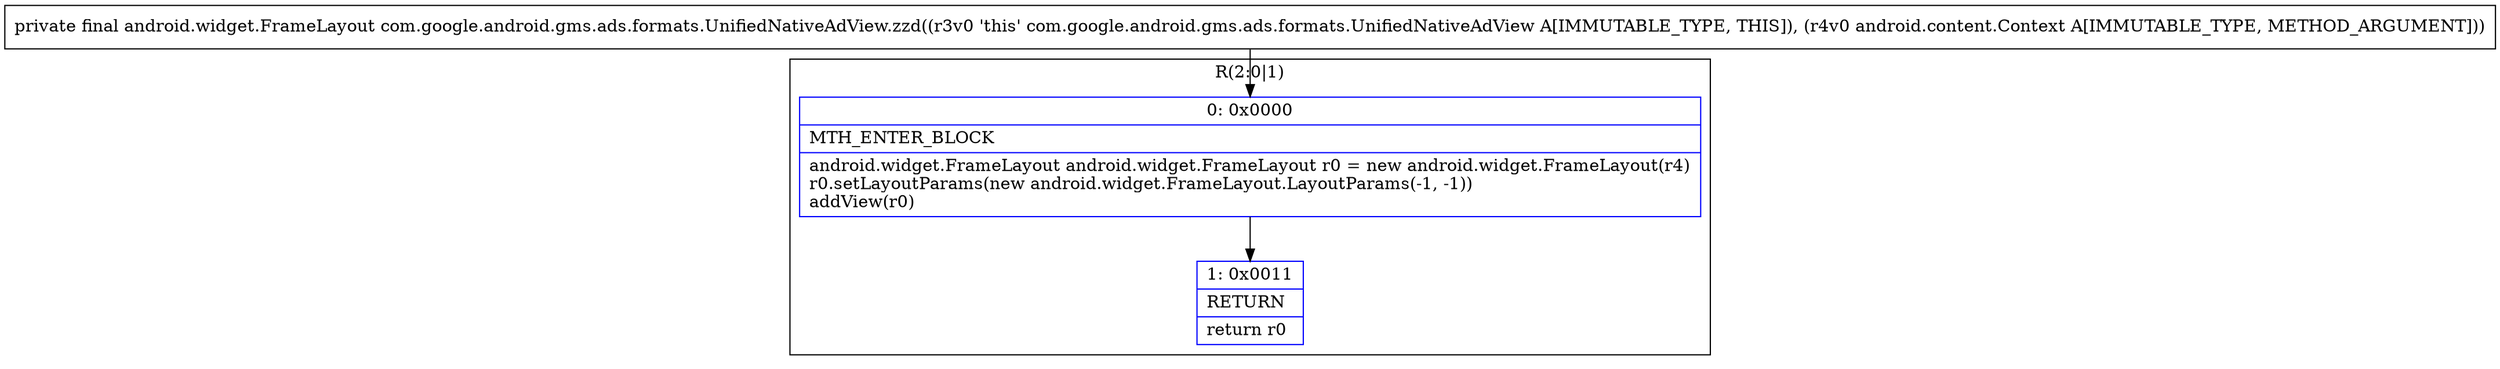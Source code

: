 digraph "CFG forcom.google.android.gms.ads.formats.UnifiedNativeAdView.zzd(Landroid\/content\/Context;)Landroid\/widget\/FrameLayout;" {
subgraph cluster_Region_818940013 {
label = "R(2:0|1)";
node [shape=record,color=blue];
Node_0 [shape=record,label="{0\:\ 0x0000|MTH_ENTER_BLOCK\l|android.widget.FrameLayout android.widget.FrameLayout r0 = new android.widget.FrameLayout(r4)\lr0.setLayoutParams(new android.widget.FrameLayout.LayoutParams(\-1, \-1))\laddView(r0)\l}"];
Node_1 [shape=record,label="{1\:\ 0x0011|RETURN\l|return r0\l}"];
}
MethodNode[shape=record,label="{private final android.widget.FrameLayout com.google.android.gms.ads.formats.UnifiedNativeAdView.zzd((r3v0 'this' com.google.android.gms.ads.formats.UnifiedNativeAdView A[IMMUTABLE_TYPE, THIS]), (r4v0 android.content.Context A[IMMUTABLE_TYPE, METHOD_ARGUMENT])) }"];
MethodNode -> Node_0;
Node_0 -> Node_1;
}

